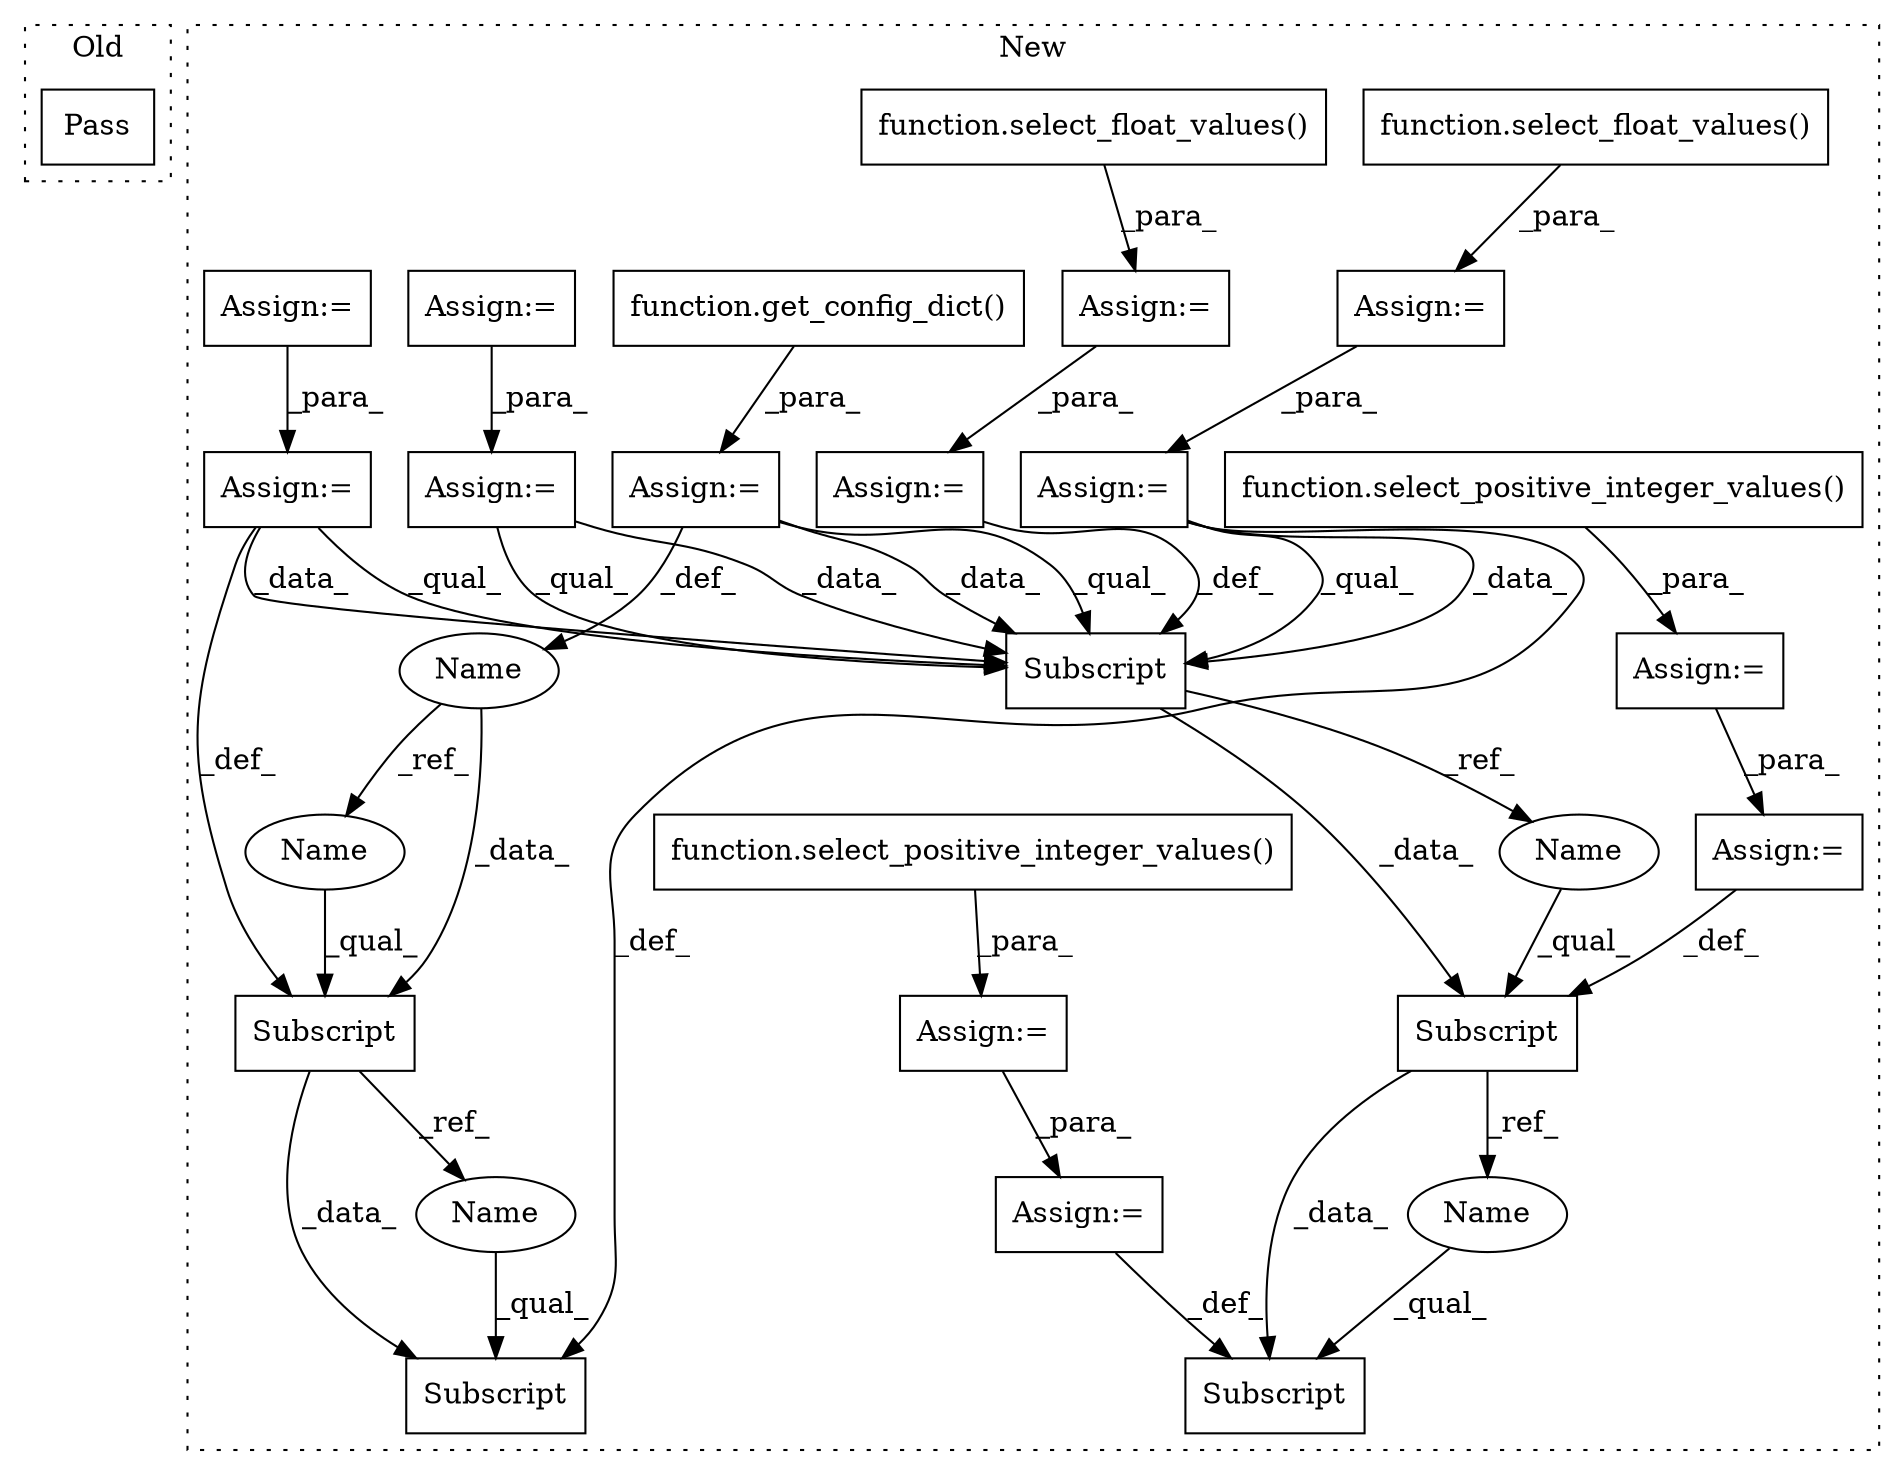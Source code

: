 digraph G {
subgraph cluster0 {
1 [label="Pass" a="62" s="4089" l="4" shape="box"];
label = "Old";
style="dotted";
}
subgraph cluster1 {
2 [label="function.select_positive_integer_values()" a="75" s="7021" l="156" shape="box"];
3 [label="Subscript" a="63" s="7470,0" l="18,0" shape="box"];
4 [label="function.select_float_values()" a="75" s="5579" l="151" shape="box"];
5 [label="Subscript" a="63" s="7182,0" l="18,0" shape="box"];
6 [label="function.select_float_values()" a="75" s="6723" l="154" shape="box"];
7 [label="Subscript" a="63" s="6882,0" l="21,0" shape="box"];
8 [label="function.get_config_dict()" a="75" s="5028,5054" l="16,1" shape="box"];
9 [label="Subscript" a="63" s="5736,0" l="19,0" shape="box"];
10 [label="Assign:=" a="68" s="6143" l="3" shape="box"];
11 [label="Subscript" a="63" s="5418,0" l="21,0" shape="box"];
12 [label="Name" a="87" s="5019" l="6" shape="ellipse"];
13 [label="Assign:=" a="68" s="7321" l="3" shape="box"];
14 [label="Assign:=" a="68" s="5025" l="3" shape="box"];
15 [label="Assign:=" a="68" s="5576" l="3" shape="box"];
16 [label="Assign:=" a="68" s="7018" l="3" shape="box"];
17 [label="Assign:=" a="68" s="5912" l="3" shape="box"];
18 [label="Assign:=" a="68" s="7488" l="3" shape="box"];
19 [label="Assign:=" a="68" s="7200" l="3" shape="box"];
20 [label="Assign:=" a="68" s="6903" l="3" shape="box"];
21 [label="Assign:=" a="68" s="5167" l="3" shape="box"];
22 [label="Assign:=" a="68" s="5755" l="3" shape="box"];
23 [label="Assign:=" a="68" s="6720" l="3" shape="box"];
24 [label="Assign:=" a="68" s="5439" l="3" shape="box"];
25 [label="function.select_positive_integer_values()" a="75" s="7324" l="141" shape="box"];
26 [label="Name" a="87" s="7182" l="6" shape="ellipse"];
27 [label="Name" a="87" s="5418" l="6" shape="ellipse"];
28 [label="Name" a="87" s="5736" l="6" shape="ellipse"];
29 [label="Name" a="87" s="7470" l="6" shape="ellipse"];
label = "New";
style="dotted";
}
2 -> 16 [label="_para_"];
4 -> 15 [label="_para_"];
5 -> 29 [label="_ref_"];
5 -> 3 [label="_data_"];
6 -> 23 [label="_para_"];
7 -> 26 [label="_ref_"];
7 -> 5 [label="_data_"];
8 -> 14 [label="_para_"];
10 -> 7 [label="_qual_"];
10 -> 7 [label="_data_"];
11 -> 28 [label="_ref_"];
11 -> 9 [label="_data_"];
12 -> 11 [label="_data_"];
12 -> 27 [label="_ref_"];
13 -> 18 [label="_para_"];
14 -> 7 [label="_qual_"];
14 -> 12 [label="_def_"];
14 -> 7 [label="_data_"];
15 -> 22 [label="_para_"];
16 -> 19 [label="_para_"];
17 -> 10 [label="_para_"];
18 -> 3 [label="_def_"];
19 -> 5 [label="_def_"];
20 -> 7 [label="_def_"];
21 -> 24 [label="_para_"];
22 -> 7 [label="_data_"];
22 -> 9 [label="_def_"];
22 -> 7 [label="_qual_"];
23 -> 20 [label="_para_"];
24 -> 7 [label="_qual_"];
24 -> 11 [label="_def_"];
24 -> 7 [label="_data_"];
25 -> 13 [label="_para_"];
26 -> 5 [label="_qual_"];
27 -> 11 [label="_qual_"];
28 -> 9 [label="_qual_"];
29 -> 3 [label="_qual_"];
}